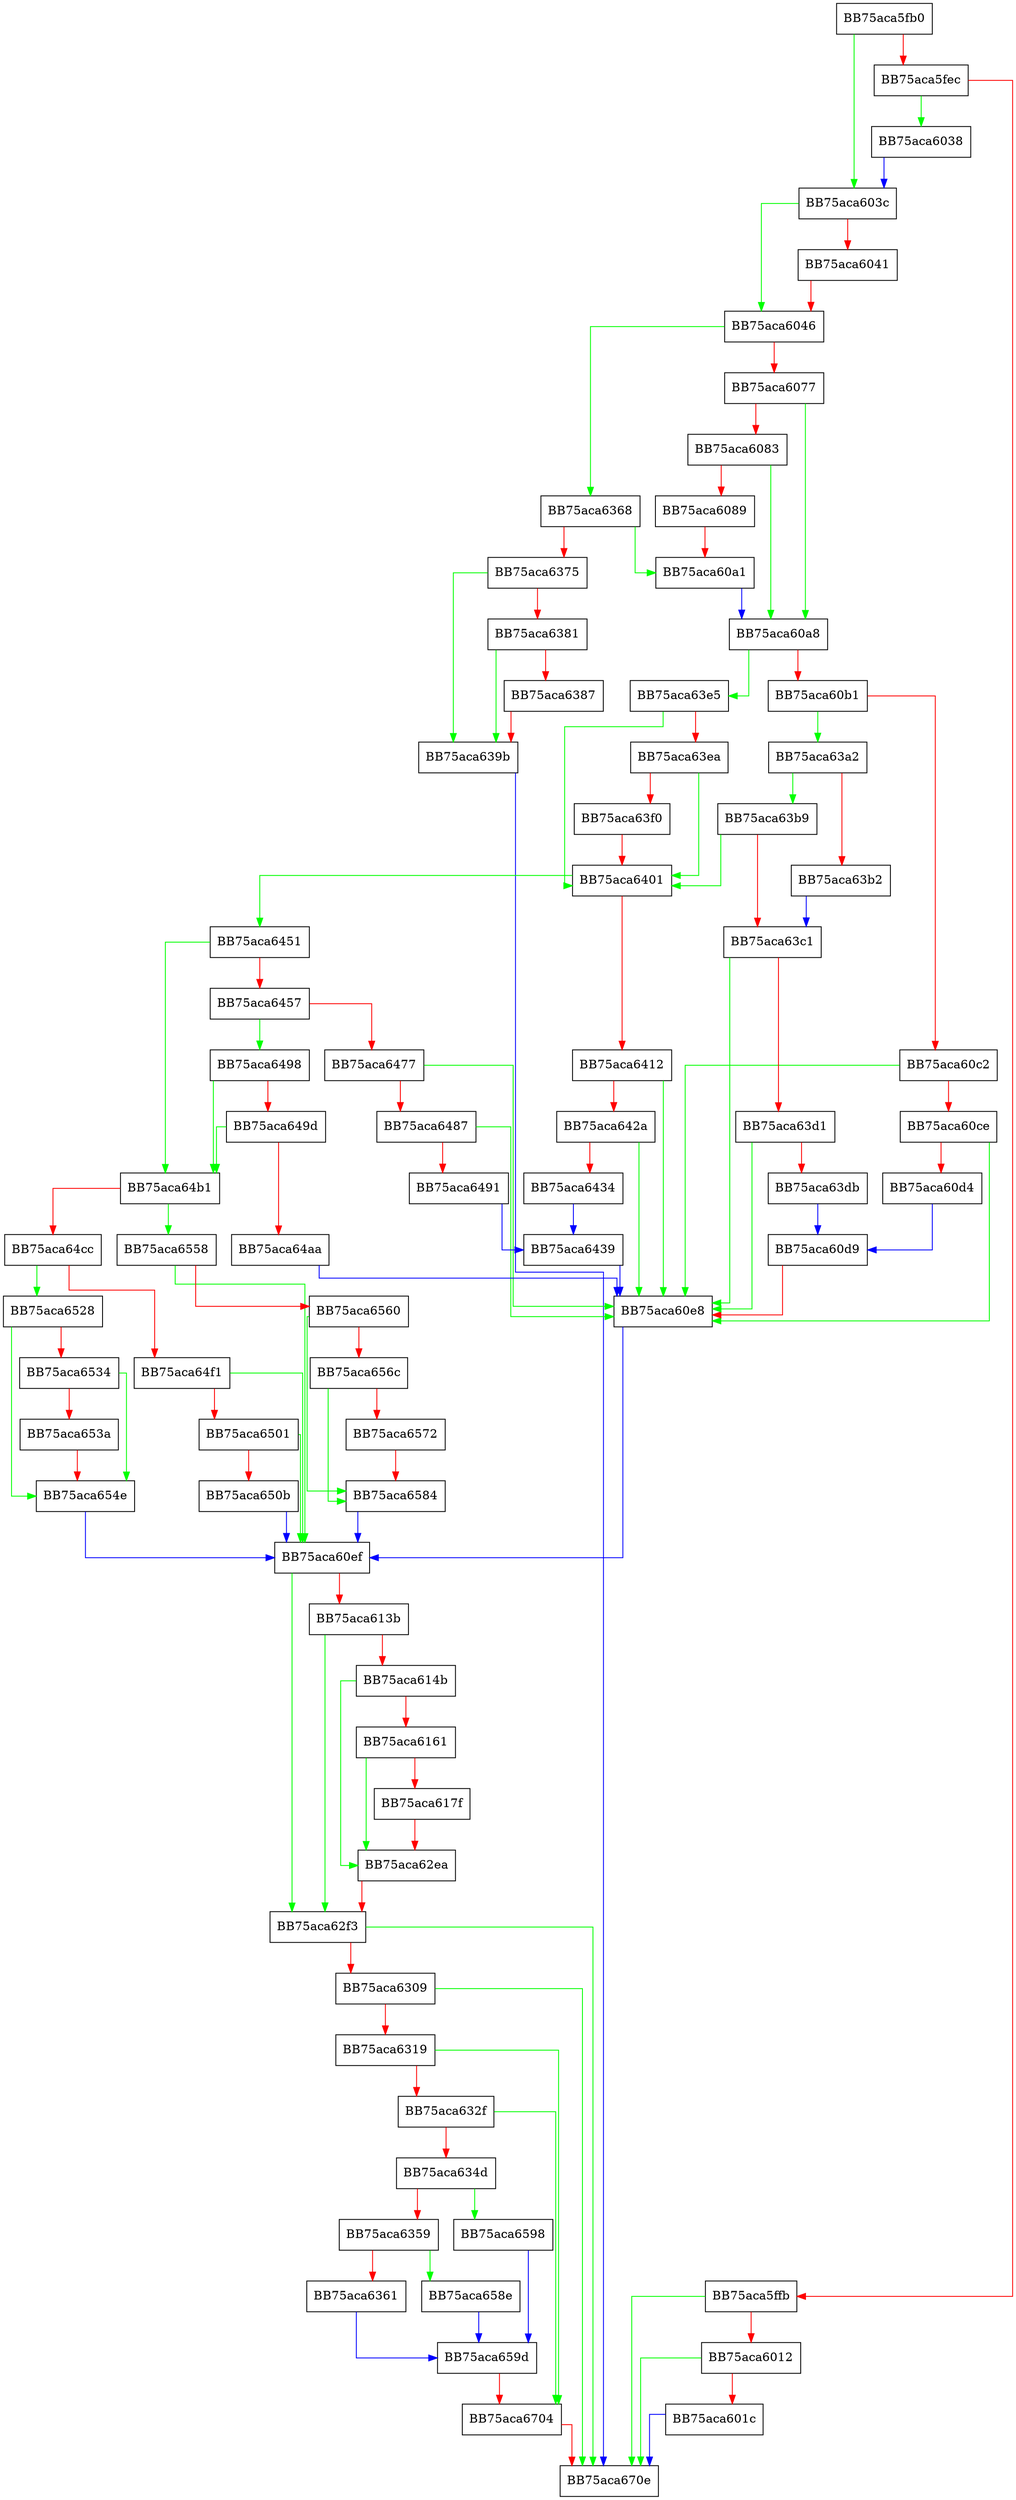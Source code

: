 digraph Remove {
  node [shape="box"];
  graph [splines=ortho];
  BB75aca5fb0 -> BB75aca603c [color="green"];
  BB75aca5fb0 -> BB75aca5fec [color="red"];
  BB75aca5fec -> BB75aca6038 [color="green"];
  BB75aca5fec -> BB75aca5ffb [color="red"];
  BB75aca5ffb -> BB75aca670e [color="green"];
  BB75aca5ffb -> BB75aca6012 [color="red"];
  BB75aca6012 -> BB75aca670e [color="green"];
  BB75aca6012 -> BB75aca601c [color="red"];
  BB75aca601c -> BB75aca670e [color="blue"];
  BB75aca6038 -> BB75aca603c [color="blue"];
  BB75aca603c -> BB75aca6046 [color="green"];
  BB75aca603c -> BB75aca6041 [color="red"];
  BB75aca6041 -> BB75aca6046 [color="red"];
  BB75aca6046 -> BB75aca6368 [color="green"];
  BB75aca6046 -> BB75aca6077 [color="red"];
  BB75aca6077 -> BB75aca60a8 [color="green"];
  BB75aca6077 -> BB75aca6083 [color="red"];
  BB75aca6083 -> BB75aca60a8 [color="green"];
  BB75aca6083 -> BB75aca6089 [color="red"];
  BB75aca6089 -> BB75aca60a1 [color="red"];
  BB75aca60a1 -> BB75aca60a8 [color="blue"];
  BB75aca60a8 -> BB75aca63e5 [color="green"];
  BB75aca60a8 -> BB75aca60b1 [color="red"];
  BB75aca60b1 -> BB75aca63a2 [color="green"];
  BB75aca60b1 -> BB75aca60c2 [color="red"];
  BB75aca60c2 -> BB75aca60e8 [color="green"];
  BB75aca60c2 -> BB75aca60ce [color="red"];
  BB75aca60ce -> BB75aca60e8 [color="green"];
  BB75aca60ce -> BB75aca60d4 [color="red"];
  BB75aca60d4 -> BB75aca60d9 [color="blue"];
  BB75aca60d9 -> BB75aca60e8 [color="red"];
  BB75aca60e8 -> BB75aca60ef [color="blue"];
  BB75aca60ef -> BB75aca62f3 [color="green"];
  BB75aca60ef -> BB75aca613b [color="red"];
  BB75aca613b -> BB75aca62f3 [color="green"];
  BB75aca613b -> BB75aca614b [color="red"];
  BB75aca614b -> BB75aca62ea [color="green"];
  BB75aca614b -> BB75aca6161 [color="red"];
  BB75aca6161 -> BB75aca62ea [color="green"];
  BB75aca6161 -> BB75aca617f [color="red"];
  BB75aca617f -> BB75aca62ea [color="red"];
  BB75aca62ea -> BB75aca62f3 [color="red"];
  BB75aca62f3 -> BB75aca670e [color="green"];
  BB75aca62f3 -> BB75aca6309 [color="red"];
  BB75aca6309 -> BB75aca670e [color="green"];
  BB75aca6309 -> BB75aca6319 [color="red"];
  BB75aca6319 -> BB75aca6704 [color="green"];
  BB75aca6319 -> BB75aca632f [color="red"];
  BB75aca632f -> BB75aca6704 [color="green"];
  BB75aca632f -> BB75aca634d [color="red"];
  BB75aca634d -> BB75aca6598 [color="green"];
  BB75aca634d -> BB75aca6359 [color="red"];
  BB75aca6359 -> BB75aca658e [color="green"];
  BB75aca6359 -> BB75aca6361 [color="red"];
  BB75aca6361 -> BB75aca659d [color="blue"];
  BB75aca6368 -> BB75aca60a1 [color="green"];
  BB75aca6368 -> BB75aca6375 [color="red"];
  BB75aca6375 -> BB75aca639b [color="green"];
  BB75aca6375 -> BB75aca6381 [color="red"];
  BB75aca6381 -> BB75aca639b [color="green"];
  BB75aca6381 -> BB75aca6387 [color="red"];
  BB75aca6387 -> BB75aca639b [color="red"];
  BB75aca639b -> BB75aca670e [color="blue"];
  BB75aca63a2 -> BB75aca63b9 [color="green"];
  BB75aca63a2 -> BB75aca63b2 [color="red"];
  BB75aca63b2 -> BB75aca63c1 [color="blue"];
  BB75aca63b9 -> BB75aca6401 [color="green"];
  BB75aca63b9 -> BB75aca63c1 [color="red"];
  BB75aca63c1 -> BB75aca60e8 [color="green"];
  BB75aca63c1 -> BB75aca63d1 [color="red"];
  BB75aca63d1 -> BB75aca60e8 [color="green"];
  BB75aca63d1 -> BB75aca63db [color="red"];
  BB75aca63db -> BB75aca60d9 [color="blue"];
  BB75aca63e5 -> BB75aca6401 [color="green"];
  BB75aca63e5 -> BB75aca63ea [color="red"];
  BB75aca63ea -> BB75aca6401 [color="green"];
  BB75aca63ea -> BB75aca63f0 [color="red"];
  BB75aca63f0 -> BB75aca6401 [color="red"];
  BB75aca6401 -> BB75aca6451 [color="green"];
  BB75aca6401 -> BB75aca6412 [color="red"];
  BB75aca6412 -> BB75aca60e8 [color="green"];
  BB75aca6412 -> BB75aca642a [color="red"];
  BB75aca642a -> BB75aca60e8 [color="green"];
  BB75aca642a -> BB75aca6434 [color="red"];
  BB75aca6434 -> BB75aca6439 [color="blue"];
  BB75aca6439 -> BB75aca60e8 [color="blue"];
  BB75aca6451 -> BB75aca64b1 [color="green"];
  BB75aca6451 -> BB75aca6457 [color="red"];
  BB75aca6457 -> BB75aca6498 [color="green"];
  BB75aca6457 -> BB75aca6477 [color="red"];
  BB75aca6477 -> BB75aca60e8 [color="green"];
  BB75aca6477 -> BB75aca6487 [color="red"];
  BB75aca6487 -> BB75aca60e8 [color="green"];
  BB75aca6487 -> BB75aca6491 [color="red"];
  BB75aca6491 -> BB75aca6439 [color="blue"];
  BB75aca6498 -> BB75aca64b1 [color="green"];
  BB75aca6498 -> BB75aca649d [color="red"];
  BB75aca649d -> BB75aca64b1 [color="green"];
  BB75aca649d -> BB75aca64aa [color="red"];
  BB75aca64aa -> BB75aca60e8 [color="blue"];
  BB75aca64b1 -> BB75aca6558 [color="green"];
  BB75aca64b1 -> BB75aca64cc [color="red"];
  BB75aca64cc -> BB75aca6528 [color="green"];
  BB75aca64cc -> BB75aca64f1 [color="red"];
  BB75aca64f1 -> BB75aca60ef [color="green"];
  BB75aca64f1 -> BB75aca6501 [color="red"];
  BB75aca6501 -> BB75aca60ef [color="green"];
  BB75aca6501 -> BB75aca650b [color="red"];
  BB75aca650b -> BB75aca60ef [color="blue"];
  BB75aca6528 -> BB75aca654e [color="green"];
  BB75aca6528 -> BB75aca6534 [color="red"];
  BB75aca6534 -> BB75aca654e [color="green"];
  BB75aca6534 -> BB75aca653a [color="red"];
  BB75aca653a -> BB75aca654e [color="red"];
  BB75aca654e -> BB75aca60ef [color="blue"];
  BB75aca6558 -> BB75aca60ef [color="green"];
  BB75aca6558 -> BB75aca6560 [color="red"];
  BB75aca6560 -> BB75aca6584 [color="green"];
  BB75aca6560 -> BB75aca656c [color="red"];
  BB75aca656c -> BB75aca6584 [color="green"];
  BB75aca656c -> BB75aca6572 [color="red"];
  BB75aca6572 -> BB75aca6584 [color="red"];
  BB75aca6584 -> BB75aca60ef [color="blue"];
  BB75aca658e -> BB75aca659d [color="blue"];
  BB75aca6598 -> BB75aca659d [color="blue"];
  BB75aca659d -> BB75aca6704 [color="red"];
  BB75aca6704 -> BB75aca670e [color="red"];
}